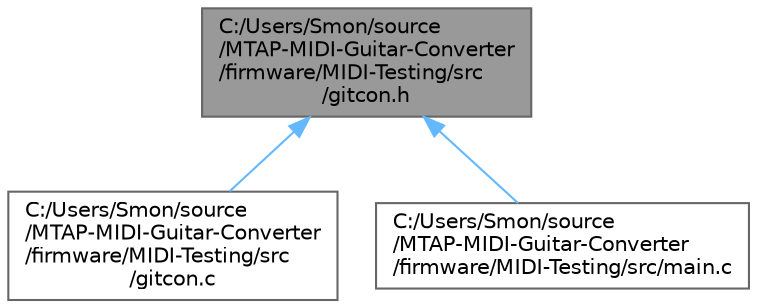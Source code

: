 digraph "C:/Users/Smon/source/MTAP-MIDI-Guitar-Converter/firmware/MIDI-Testing/src/gitcon.h"
{
 // LATEX_PDF_SIZE
  bgcolor="transparent";
  edge [fontname=Helvetica,fontsize=10,labelfontname=Helvetica,labelfontsize=10];
  node [fontname=Helvetica,fontsize=10,shape=box,height=0.2,width=0.4];
  Node1 [label="C:/Users/Smon/source\l/MTAP-MIDI-Guitar-Converter\l/firmware/MIDI-Testing/src\l/gitcon.h",height=0.2,width=0.4,color="gray40", fillcolor="grey60", style="filled", fontcolor="black",tooltip=" "];
  Node1 -> Node2 [dir="back",color="steelblue1",style="solid"];
  Node2 [label="C:/Users/Smon/source\l/MTAP-MIDI-Guitar-Converter\l/firmware/MIDI-Testing/src\l/gitcon.c",height=0.2,width=0.4,color="grey40", fillcolor="white", style="filled",URL="$gitcon_8c.html",tooltip=" "];
  Node1 -> Node3 [dir="back",color="steelblue1",style="solid"];
  Node3 [label="C:/Users/Smon/source\l/MTAP-MIDI-Guitar-Converter\l/firmware/MIDI-Testing/src/main.c",height=0.2,width=0.4,color="grey40", fillcolor="white", style="filled",URL="$main_8c.html",tooltip="main file for gitcon project"];
}
